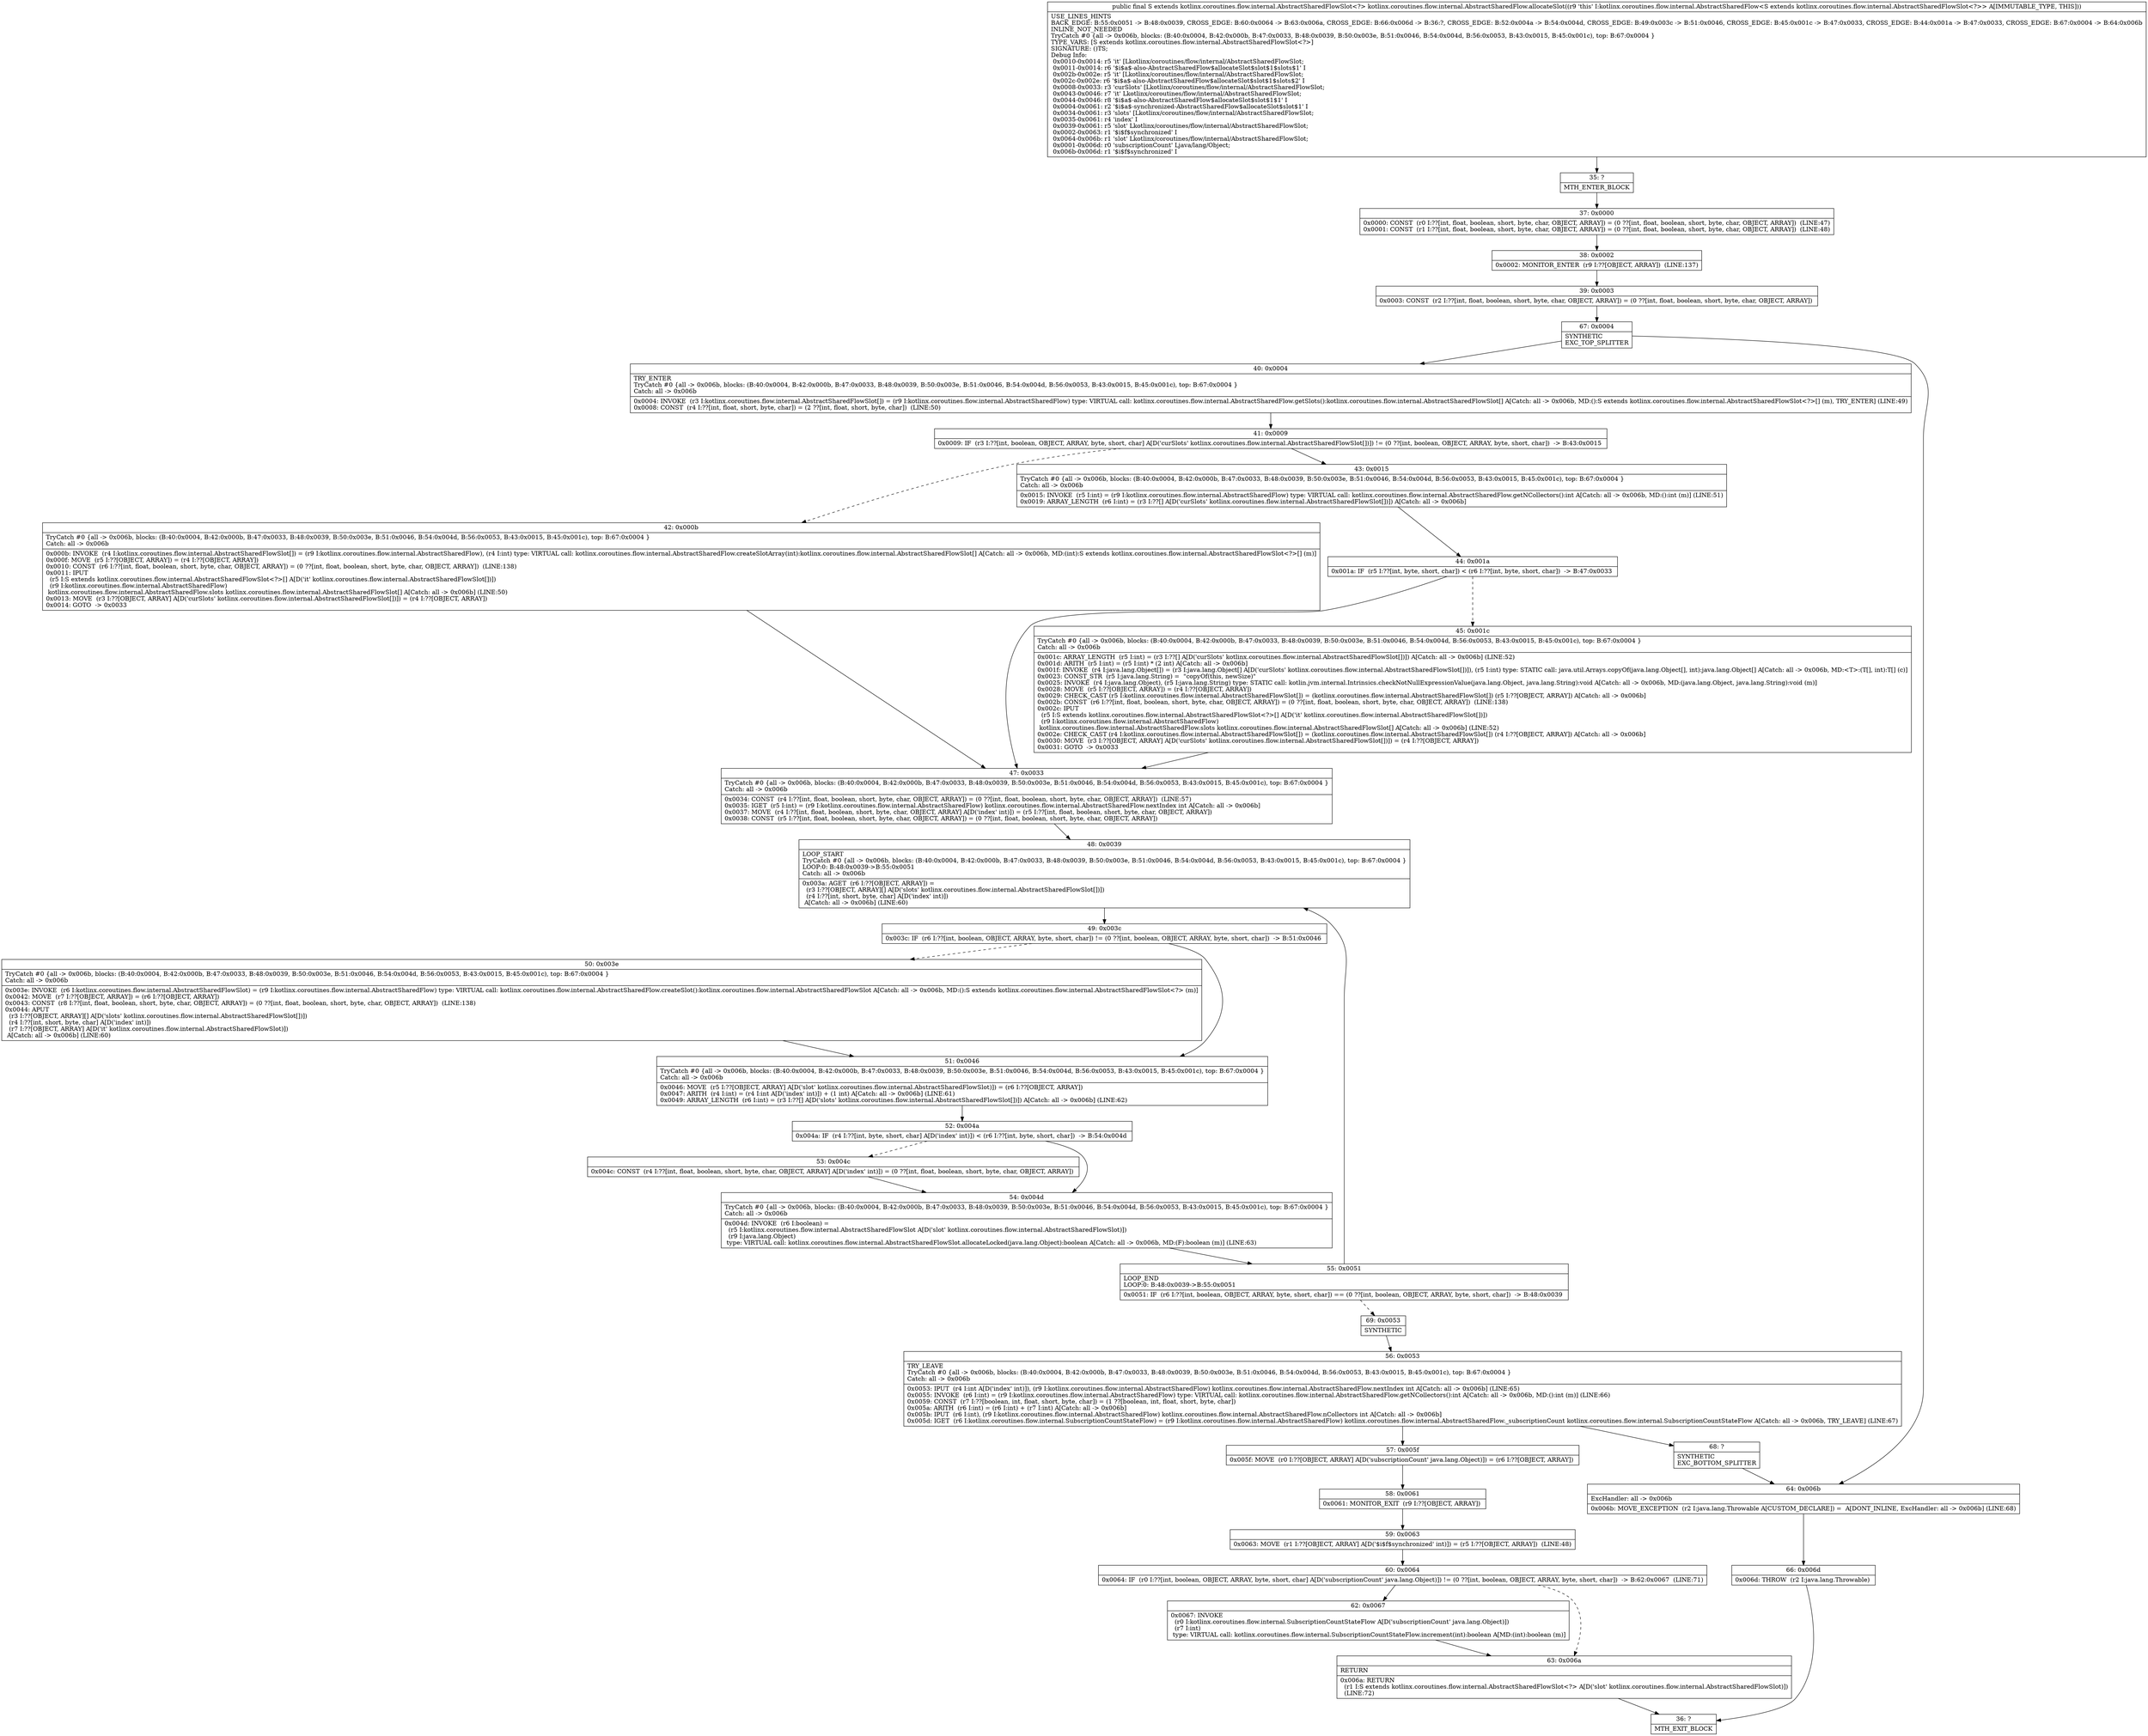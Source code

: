 digraph "CFG forkotlinx.coroutines.flow.internal.AbstractSharedFlow.allocateSlot()Lkotlinx\/coroutines\/flow\/internal\/AbstractSharedFlowSlot;" {
Node_35 [shape=record,label="{35\:\ ?|MTH_ENTER_BLOCK\l}"];
Node_37 [shape=record,label="{37\:\ 0x0000|0x0000: CONST  (r0 I:??[int, float, boolean, short, byte, char, OBJECT, ARRAY]) = (0 ??[int, float, boolean, short, byte, char, OBJECT, ARRAY])  (LINE:47)\l0x0001: CONST  (r1 I:??[int, float, boolean, short, byte, char, OBJECT, ARRAY]) = (0 ??[int, float, boolean, short, byte, char, OBJECT, ARRAY])  (LINE:48)\l}"];
Node_38 [shape=record,label="{38\:\ 0x0002|0x0002: MONITOR_ENTER  (r9 I:??[OBJECT, ARRAY])  (LINE:137)\l}"];
Node_39 [shape=record,label="{39\:\ 0x0003|0x0003: CONST  (r2 I:??[int, float, boolean, short, byte, char, OBJECT, ARRAY]) = (0 ??[int, float, boolean, short, byte, char, OBJECT, ARRAY]) \l}"];
Node_67 [shape=record,label="{67\:\ 0x0004|SYNTHETIC\lEXC_TOP_SPLITTER\l}"];
Node_40 [shape=record,label="{40\:\ 0x0004|TRY_ENTER\lTryCatch #0 \{all \-\> 0x006b, blocks: (B:40:0x0004, B:42:0x000b, B:47:0x0033, B:48:0x0039, B:50:0x003e, B:51:0x0046, B:54:0x004d, B:56:0x0053, B:43:0x0015, B:45:0x001c), top: B:67:0x0004 \}\lCatch: all \-\> 0x006b\l|0x0004: INVOKE  (r3 I:kotlinx.coroutines.flow.internal.AbstractSharedFlowSlot[]) = (r9 I:kotlinx.coroutines.flow.internal.AbstractSharedFlow) type: VIRTUAL call: kotlinx.coroutines.flow.internal.AbstractSharedFlow.getSlots():kotlinx.coroutines.flow.internal.AbstractSharedFlowSlot[] A[Catch: all \-\> 0x006b, MD:():S extends kotlinx.coroutines.flow.internal.AbstractSharedFlowSlot\<?\>[] (m), TRY_ENTER] (LINE:49)\l0x0008: CONST  (r4 I:??[int, float, short, byte, char]) = (2 ??[int, float, short, byte, char])  (LINE:50)\l}"];
Node_41 [shape=record,label="{41\:\ 0x0009|0x0009: IF  (r3 I:??[int, boolean, OBJECT, ARRAY, byte, short, char] A[D('curSlots' kotlinx.coroutines.flow.internal.AbstractSharedFlowSlot[])]) != (0 ??[int, boolean, OBJECT, ARRAY, byte, short, char])  \-\> B:43:0x0015 \l}"];
Node_42 [shape=record,label="{42\:\ 0x000b|TryCatch #0 \{all \-\> 0x006b, blocks: (B:40:0x0004, B:42:0x000b, B:47:0x0033, B:48:0x0039, B:50:0x003e, B:51:0x0046, B:54:0x004d, B:56:0x0053, B:43:0x0015, B:45:0x001c), top: B:67:0x0004 \}\lCatch: all \-\> 0x006b\l|0x000b: INVOKE  (r4 I:kotlinx.coroutines.flow.internal.AbstractSharedFlowSlot[]) = (r9 I:kotlinx.coroutines.flow.internal.AbstractSharedFlow), (r4 I:int) type: VIRTUAL call: kotlinx.coroutines.flow.internal.AbstractSharedFlow.createSlotArray(int):kotlinx.coroutines.flow.internal.AbstractSharedFlowSlot[] A[Catch: all \-\> 0x006b, MD:(int):S extends kotlinx.coroutines.flow.internal.AbstractSharedFlowSlot\<?\>[] (m)]\l0x000f: MOVE  (r5 I:??[OBJECT, ARRAY]) = (r4 I:??[OBJECT, ARRAY]) \l0x0010: CONST  (r6 I:??[int, float, boolean, short, byte, char, OBJECT, ARRAY]) = (0 ??[int, float, boolean, short, byte, char, OBJECT, ARRAY])  (LINE:138)\l0x0011: IPUT  \l  (r5 I:S extends kotlinx.coroutines.flow.internal.AbstractSharedFlowSlot\<?\>[] A[D('it' kotlinx.coroutines.flow.internal.AbstractSharedFlowSlot[])])\l  (r9 I:kotlinx.coroutines.flow.internal.AbstractSharedFlow)\l kotlinx.coroutines.flow.internal.AbstractSharedFlow.slots kotlinx.coroutines.flow.internal.AbstractSharedFlowSlot[] A[Catch: all \-\> 0x006b] (LINE:50)\l0x0013: MOVE  (r3 I:??[OBJECT, ARRAY] A[D('curSlots' kotlinx.coroutines.flow.internal.AbstractSharedFlowSlot[])]) = (r4 I:??[OBJECT, ARRAY]) \l0x0014: GOTO  \-\> 0x0033 \l}"];
Node_47 [shape=record,label="{47\:\ 0x0033|TryCatch #0 \{all \-\> 0x006b, blocks: (B:40:0x0004, B:42:0x000b, B:47:0x0033, B:48:0x0039, B:50:0x003e, B:51:0x0046, B:54:0x004d, B:56:0x0053, B:43:0x0015, B:45:0x001c), top: B:67:0x0004 \}\lCatch: all \-\> 0x006b\l|0x0034: CONST  (r4 I:??[int, float, boolean, short, byte, char, OBJECT, ARRAY]) = (0 ??[int, float, boolean, short, byte, char, OBJECT, ARRAY])  (LINE:57)\l0x0035: IGET  (r5 I:int) = (r9 I:kotlinx.coroutines.flow.internal.AbstractSharedFlow) kotlinx.coroutines.flow.internal.AbstractSharedFlow.nextIndex int A[Catch: all \-\> 0x006b]\l0x0037: MOVE  (r4 I:??[int, float, boolean, short, byte, char, OBJECT, ARRAY] A[D('index' int)]) = (r5 I:??[int, float, boolean, short, byte, char, OBJECT, ARRAY]) \l0x0038: CONST  (r5 I:??[int, float, boolean, short, byte, char, OBJECT, ARRAY]) = (0 ??[int, float, boolean, short, byte, char, OBJECT, ARRAY]) \l}"];
Node_48 [shape=record,label="{48\:\ 0x0039|LOOP_START\lTryCatch #0 \{all \-\> 0x006b, blocks: (B:40:0x0004, B:42:0x000b, B:47:0x0033, B:48:0x0039, B:50:0x003e, B:51:0x0046, B:54:0x004d, B:56:0x0053, B:43:0x0015, B:45:0x001c), top: B:67:0x0004 \}\lLOOP:0: B:48:0x0039\-\>B:55:0x0051\lCatch: all \-\> 0x006b\l|0x003a: AGET  (r6 I:??[OBJECT, ARRAY]) = \l  (r3 I:??[OBJECT, ARRAY][] A[D('slots' kotlinx.coroutines.flow.internal.AbstractSharedFlowSlot[])])\l  (r4 I:??[int, short, byte, char] A[D('index' int)])\l A[Catch: all \-\> 0x006b] (LINE:60)\l}"];
Node_49 [shape=record,label="{49\:\ 0x003c|0x003c: IF  (r6 I:??[int, boolean, OBJECT, ARRAY, byte, short, char]) != (0 ??[int, boolean, OBJECT, ARRAY, byte, short, char])  \-\> B:51:0x0046 \l}"];
Node_50 [shape=record,label="{50\:\ 0x003e|TryCatch #0 \{all \-\> 0x006b, blocks: (B:40:0x0004, B:42:0x000b, B:47:0x0033, B:48:0x0039, B:50:0x003e, B:51:0x0046, B:54:0x004d, B:56:0x0053, B:43:0x0015, B:45:0x001c), top: B:67:0x0004 \}\lCatch: all \-\> 0x006b\l|0x003e: INVOKE  (r6 I:kotlinx.coroutines.flow.internal.AbstractSharedFlowSlot) = (r9 I:kotlinx.coroutines.flow.internal.AbstractSharedFlow) type: VIRTUAL call: kotlinx.coroutines.flow.internal.AbstractSharedFlow.createSlot():kotlinx.coroutines.flow.internal.AbstractSharedFlowSlot A[Catch: all \-\> 0x006b, MD:():S extends kotlinx.coroutines.flow.internal.AbstractSharedFlowSlot\<?\> (m)]\l0x0042: MOVE  (r7 I:??[OBJECT, ARRAY]) = (r6 I:??[OBJECT, ARRAY]) \l0x0043: CONST  (r8 I:??[int, float, boolean, short, byte, char, OBJECT, ARRAY]) = (0 ??[int, float, boolean, short, byte, char, OBJECT, ARRAY])  (LINE:138)\l0x0044: APUT  \l  (r3 I:??[OBJECT, ARRAY][] A[D('slots' kotlinx.coroutines.flow.internal.AbstractSharedFlowSlot[])])\l  (r4 I:??[int, short, byte, char] A[D('index' int)])\l  (r7 I:??[OBJECT, ARRAY] A[D('it' kotlinx.coroutines.flow.internal.AbstractSharedFlowSlot)])\l A[Catch: all \-\> 0x006b] (LINE:60)\l}"];
Node_51 [shape=record,label="{51\:\ 0x0046|TryCatch #0 \{all \-\> 0x006b, blocks: (B:40:0x0004, B:42:0x000b, B:47:0x0033, B:48:0x0039, B:50:0x003e, B:51:0x0046, B:54:0x004d, B:56:0x0053, B:43:0x0015, B:45:0x001c), top: B:67:0x0004 \}\lCatch: all \-\> 0x006b\l|0x0046: MOVE  (r5 I:??[OBJECT, ARRAY] A[D('slot' kotlinx.coroutines.flow.internal.AbstractSharedFlowSlot)]) = (r6 I:??[OBJECT, ARRAY]) \l0x0047: ARITH  (r4 I:int) = (r4 I:int A[D('index' int)]) + (1 int) A[Catch: all \-\> 0x006b] (LINE:61)\l0x0049: ARRAY_LENGTH  (r6 I:int) = (r3 I:??[] A[D('slots' kotlinx.coroutines.flow.internal.AbstractSharedFlowSlot[])]) A[Catch: all \-\> 0x006b] (LINE:62)\l}"];
Node_52 [shape=record,label="{52\:\ 0x004a|0x004a: IF  (r4 I:??[int, byte, short, char] A[D('index' int)]) \< (r6 I:??[int, byte, short, char])  \-\> B:54:0x004d \l}"];
Node_53 [shape=record,label="{53\:\ 0x004c|0x004c: CONST  (r4 I:??[int, float, boolean, short, byte, char, OBJECT, ARRAY] A[D('index' int)]) = (0 ??[int, float, boolean, short, byte, char, OBJECT, ARRAY]) \l}"];
Node_54 [shape=record,label="{54\:\ 0x004d|TryCatch #0 \{all \-\> 0x006b, blocks: (B:40:0x0004, B:42:0x000b, B:47:0x0033, B:48:0x0039, B:50:0x003e, B:51:0x0046, B:54:0x004d, B:56:0x0053, B:43:0x0015, B:45:0x001c), top: B:67:0x0004 \}\lCatch: all \-\> 0x006b\l|0x004d: INVOKE  (r6 I:boolean) = \l  (r5 I:kotlinx.coroutines.flow.internal.AbstractSharedFlowSlot A[D('slot' kotlinx.coroutines.flow.internal.AbstractSharedFlowSlot)])\l  (r9 I:java.lang.Object)\l type: VIRTUAL call: kotlinx.coroutines.flow.internal.AbstractSharedFlowSlot.allocateLocked(java.lang.Object):boolean A[Catch: all \-\> 0x006b, MD:(F):boolean (m)] (LINE:63)\l}"];
Node_55 [shape=record,label="{55\:\ 0x0051|LOOP_END\lLOOP:0: B:48:0x0039\-\>B:55:0x0051\l|0x0051: IF  (r6 I:??[int, boolean, OBJECT, ARRAY, byte, short, char]) == (0 ??[int, boolean, OBJECT, ARRAY, byte, short, char])  \-\> B:48:0x0039 \l}"];
Node_69 [shape=record,label="{69\:\ 0x0053|SYNTHETIC\l}"];
Node_56 [shape=record,label="{56\:\ 0x0053|TRY_LEAVE\lTryCatch #0 \{all \-\> 0x006b, blocks: (B:40:0x0004, B:42:0x000b, B:47:0x0033, B:48:0x0039, B:50:0x003e, B:51:0x0046, B:54:0x004d, B:56:0x0053, B:43:0x0015, B:45:0x001c), top: B:67:0x0004 \}\lCatch: all \-\> 0x006b\l|0x0053: IPUT  (r4 I:int A[D('index' int)]), (r9 I:kotlinx.coroutines.flow.internal.AbstractSharedFlow) kotlinx.coroutines.flow.internal.AbstractSharedFlow.nextIndex int A[Catch: all \-\> 0x006b] (LINE:65)\l0x0055: INVOKE  (r6 I:int) = (r9 I:kotlinx.coroutines.flow.internal.AbstractSharedFlow) type: VIRTUAL call: kotlinx.coroutines.flow.internal.AbstractSharedFlow.getNCollectors():int A[Catch: all \-\> 0x006b, MD:():int (m)] (LINE:66)\l0x0059: CONST  (r7 I:??[boolean, int, float, short, byte, char]) = (1 ??[boolean, int, float, short, byte, char]) \l0x005a: ARITH  (r6 I:int) = (r6 I:int) + (r7 I:int) A[Catch: all \-\> 0x006b]\l0x005b: IPUT  (r6 I:int), (r9 I:kotlinx.coroutines.flow.internal.AbstractSharedFlow) kotlinx.coroutines.flow.internal.AbstractSharedFlow.nCollectors int A[Catch: all \-\> 0x006b]\l0x005d: IGET  (r6 I:kotlinx.coroutines.flow.internal.SubscriptionCountStateFlow) = (r9 I:kotlinx.coroutines.flow.internal.AbstractSharedFlow) kotlinx.coroutines.flow.internal.AbstractSharedFlow._subscriptionCount kotlinx.coroutines.flow.internal.SubscriptionCountStateFlow A[Catch: all \-\> 0x006b, TRY_LEAVE] (LINE:67)\l}"];
Node_57 [shape=record,label="{57\:\ 0x005f|0x005f: MOVE  (r0 I:??[OBJECT, ARRAY] A[D('subscriptionCount' java.lang.Object)]) = (r6 I:??[OBJECT, ARRAY]) \l}"];
Node_58 [shape=record,label="{58\:\ 0x0061|0x0061: MONITOR_EXIT  (r9 I:??[OBJECT, ARRAY]) \l}"];
Node_59 [shape=record,label="{59\:\ 0x0063|0x0063: MOVE  (r1 I:??[OBJECT, ARRAY] A[D('$i$f$synchronized' int)]) = (r5 I:??[OBJECT, ARRAY])  (LINE:48)\l}"];
Node_60 [shape=record,label="{60\:\ 0x0064|0x0064: IF  (r0 I:??[int, boolean, OBJECT, ARRAY, byte, short, char] A[D('subscriptionCount' java.lang.Object)]) != (0 ??[int, boolean, OBJECT, ARRAY, byte, short, char])  \-\> B:62:0x0067  (LINE:71)\l}"];
Node_62 [shape=record,label="{62\:\ 0x0067|0x0067: INVOKE  \l  (r0 I:kotlinx.coroutines.flow.internal.SubscriptionCountStateFlow A[D('subscriptionCount' java.lang.Object)])\l  (r7 I:int)\l type: VIRTUAL call: kotlinx.coroutines.flow.internal.SubscriptionCountStateFlow.increment(int):boolean A[MD:(int):boolean (m)]\l}"];
Node_63 [shape=record,label="{63\:\ 0x006a|RETURN\l|0x006a: RETURN  \l  (r1 I:S extends kotlinx.coroutines.flow.internal.AbstractSharedFlowSlot\<?\> A[D('slot' kotlinx.coroutines.flow.internal.AbstractSharedFlowSlot)])\l  (LINE:72)\l}"];
Node_36 [shape=record,label="{36\:\ ?|MTH_EXIT_BLOCK\l}"];
Node_68 [shape=record,label="{68\:\ ?|SYNTHETIC\lEXC_BOTTOM_SPLITTER\l}"];
Node_43 [shape=record,label="{43\:\ 0x0015|TryCatch #0 \{all \-\> 0x006b, blocks: (B:40:0x0004, B:42:0x000b, B:47:0x0033, B:48:0x0039, B:50:0x003e, B:51:0x0046, B:54:0x004d, B:56:0x0053, B:43:0x0015, B:45:0x001c), top: B:67:0x0004 \}\lCatch: all \-\> 0x006b\l|0x0015: INVOKE  (r5 I:int) = (r9 I:kotlinx.coroutines.flow.internal.AbstractSharedFlow) type: VIRTUAL call: kotlinx.coroutines.flow.internal.AbstractSharedFlow.getNCollectors():int A[Catch: all \-\> 0x006b, MD:():int (m)] (LINE:51)\l0x0019: ARRAY_LENGTH  (r6 I:int) = (r3 I:??[] A[D('curSlots' kotlinx.coroutines.flow.internal.AbstractSharedFlowSlot[])]) A[Catch: all \-\> 0x006b]\l}"];
Node_44 [shape=record,label="{44\:\ 0x001a|0x001a: IF  (r5 I:??[int, byte, short, char]) \< (r6 I:??[int, byte, short, char])  \-\> B:47:0x0033 \l}"];
Node_45 [shape=record,label="{45\:\ 0x001c|TryCatch #0 \{all \-\> 0x006b, blocks: (B:40:0x0004, B:42:0x000b, B:47:0x0033, B:48:0x0039, B:50:0x003e, B:51:0x0046, B:54:0x004d, B:56:0x0053, B:43:0x0015, B:45:0x001c), top: B:67:0x0004 \}\lCatch: all \-\> 0x006b\l|0x001c: ARRAY_LENGTH  (r5 I:int) = (r3 I:??[] A[D('curSlots' kotlinx.coroutines.flow.internal.AbstractSharedFlowSlot[])]) A[Catch: all \-\> 0x006b] (LINE:52)\l0x001d: ARITH  (r5 I:int) = (r5 I:int) * (2 int) A[Catch: all \-\> 0x006b]\l0x001f: INVOKE  (r4 I:java.lang.Object[]) = (r3 I:java.lang.Object[] A[D('curSlots' kotlinx.coroutines.flow.internal.AbstractSharedFlowSlot[])]), (r5 I:int) type: STATIC call: java.util.Arrays.copyOf(java.lang.Object[], int):java.lang.Object[] A[Catch: all \-\> 0x006b, MD:\<T\>:(T[], int):T[] (c)]\l0x0023: CONST_STR  (r5 I:java.lang.String) =  \"copyOf(this, newSize)\" \l0x0025: INVOKE  (r4 I:java.lang.Object), (r5 I:java.lang.String) type: STATIC call: kotlin.jvm.internal.Intrinsics.checkNotNullExpressionValue(java.lang.Object, java.lang.String):void A[Catch: all \-\> 0x006b, MD:(java.lang.Object, java.lang.String):void (m)]\l0x0028: MOVE  (r5 I:??[OBJECT, ARRAY]) = (r4 I:??[OBJECT, ARRAY]) \l0x0029: CHECK_CAST (r5 I:kotlinx.coroutines.flow.internal.AbstractSharedFlowSlot[]) = (kotlinx.coroutines.flow.internal.AbstractSharedFlowSlot[]) (r5 I:??[OBJECT, ARRAY]) A[Catch: all \-\> 0x006b]\l0x002b: CONST  (r6 I:??[int, float, boolean, short, byte, char, OBJECT, ARRAY]) = (0 ??[int, float, boolean, short, byte, char, OBJECT, ARRAY])  (LINE:138)\l0x002c: IPUT  \l  (r5 I:S extends kotlinx.coroutines.flow.internal.AbstractSharedFlowSlot\<?\>[] A[D('it' kotlinx.coroutines.flow.internal.AbstractSharedFlowSlot[])])\l  (r9 I:kotlinx.coroutines.flow.internal.AbstractSharedFlow)\l kotlinx.coroutines.flow.internal.AbstractSharedFlow.slots kotlinx.coroutines.flow.internal.AbstractSharedFlowSlot[] A[Catch: all \-\> 0x006b] (LINE:52)\l0x002e: CHECK_CAST (r4 I:kotlinx.coroutines.flow.internal.AbstractSharedFlowSlot[]) = (kotlinx.coroutines.flow.internal.AbstractSharedFlowSlot[]) (r4 I:??[OBJECT, ARRAY]) A[Catch: all \-\> 0x006b]\l0x0030: MOVE  (r3 I:??[OBJECT, ARRAY] A[D('curSlots' kotlinx.coroutines.flow.internal.AbstractSharedFlowSlot[])]) = (r4 I:??[OBJECT, ARRAY]) \l0x0031: GOTO  \-\> 0x0033 \l}"];
Node_64 [shape=record,label="{64\:\ 0x006b|ExcHandler: all \-\> 0x006b\l|0x006b: MOVE_EXCEPTION  (r2 I:java.lang.Throwable A[CUSTOM_DECLARE]) =  A[DONT_INLINE, ExcHandler: all \-\> 0x006b] (LINE:68)\l}"];
Node_66 [shape=record,label="{66\:\ 0x006d|0x006d: THROW  (r2 I:java.lang.Throwable) \l}"];
MethodNode[shape=record,label="{public final S extends kotlinx.coroutines.flow.internal.AbstractSharedFlowSlot\<?\> kotlinx.coroutines.flow.internal.AbstractSharedFlow.allocateSlot((r9 'this' I:kotlinx.coroutines.flow.internal.AbstractSharedFlow\<S extends kotlinx.coroutines.flow.internal.AbstractSharedFlowSlot\<?\>\> A[IMMUTABLE_TYPE, THIS]))  | USE_LINES_HINTS\lBACK_EDGE: B:55:0x0051 \-\> B:48:0x0039, CROSS_EDGE: B:60:0x0064 \-\> B:63:0x006a, CROSS_EDGE: B:66:0x006d \-\> B:36:?, CROSS_EDGE: B:52:0x004a \-\> B:54:0x004d, CROSS_EDGE: B:49:0x003c \-\> B:51:0x0046, CROSS_EDGE: B:45:0x001c \-\> B:47:0x0033, CROSS_EDGE: B:44:0x001a \-\> B:47:0x0033, CROSS_EDGE: B:67:0x0004 \-\> B:64:0x006b\lINLINE_NOT_NEEDED\lTryCatch #0 \{all \-\> 0x006b, blocks: (B:40:0x0004, B:42:0x000b, B:47:0x0033, B:48:0x0039, B:50:0x003e, B:51:0x0046, B:54:0x004d, B:56:0x0053, B:43:0x0015, B:45:0x001c), top: B:67:0x0004 \}\lTYPE_VARS: [S extends kotlinx.coroutines.flow.internal.AbstractSharedFlowSlot\<?\>]\lSIGNATURE: ()TS;\lDebug Info:\l  0x0010\-0x0014: r5 'it' [Lkotlinx\/coroutines\/flow\/internal\/AbstractSharedFlowSlot;\l  0x0011\-0x0014: r6 '$i$a$\-also\-AbstractSharedFlow$allocateSlot$slot$1$slots$1' I\l  0x002b\-0x002e: r5 'it' [Lkotlinx\/coroutines\/flow\/internal\/AbstractSharedFlowSlot;\l  0x002c\-0x002e: r6 '$i$a$\-also\-AbstractSharedFlow$allocateSlot$slot$1$slots$2' I\l  0x0008\-0x0033: r3 'curSlots' [Lkotlinx\/coroutines\/flow\/internal\/AbstractSharedFlowSlot;\l  0x0043\-0x0046: r7 'it' Lkotlinx\/coroutines\/flow\/internal\/AbstractSharedFlowSlot;\l  0x0044\-0x0046: r8 '$i$a$\-also\-AbstractSharedFlow$allocateSlot$slot$1$1' I\l  0x0004\-0x0061: r2 '$i$a$\-synchronized\-AbstractSharedFlow$allocateSlot$slot$1' I\l  0x0034\-0x0061: r3 'slots' [Lkotlinx\/coroutines\/flow\/internal\/AbstractSharedFlowSlot;\l  0x0035\-0x0061: r4 'index' I\l  0x0039\-0x0061: r5 'slot' Lkotlinx\/coroutines\/flow\/internal\/AbstractSharedFlowSlot;\l  0x0002\-0x0063: r1 '$i$f$synchronized' I\l  0x0064\-0x006b: r1 'slot' Lkotlinx\/coroutines\/flow\/internal\/AbstractSharedFlowSlot;\l  0x0001\-0x006d: r0 'subscriptionCount' Ljava\/lang\/Object;\l  0x006b\-0x006d: r1 '$i$f$synchronized' I\l}"];
MethodNode -> Node_35;Node_35 -> Node_37;
Node_37 -> Node_38;
Node_38 -> Node_39;
Node_39 -> Node_67;
Node_67 -> Node_40;
Node_67 -> Node_64;
Node_40 -> Node_41;
Node_41 -> Node_42[style=dashed];
Node_41 -> Node_43;
Node_42 -> Node_47;
Node_47 -> Node_48;
Node_48 -> Node_49;
Node_49 -> Node_50[style=dashed];
Node_49 -> Node_51;
Node_50 -> Node_51;
Node_51 -> Node_52;
Node_52 -> Node_53[style=dashed];
Node_52 -> Node_54;
Node_53 -> Node_54;
Node_54 -> Node_55;
Node_55 -> Node_48;
Node_55 -> Node_69[style=dashed];
Node_69 -> Node_56;
Node_56 -> Node_57;
Node_56 -> Node_68;
Node_57 -> Node_58;
Node_58 -> Node_59;
Node_59 -> Node_60;
Node_60 -> Node_62;
Node_60 -> Node_63[style=dashed];
Node_62 -> Node_63;
Node_63 -> Node_36;
Node_68 -> Node_64;
Node_43 -> Node_44;
Node_44 -> Node_45[style=dashed];
Node_44 -> Node_47;
Node_45 -> Node_47;
Node_64 -> Node_66;
Node_66 -> Node_36;
}

